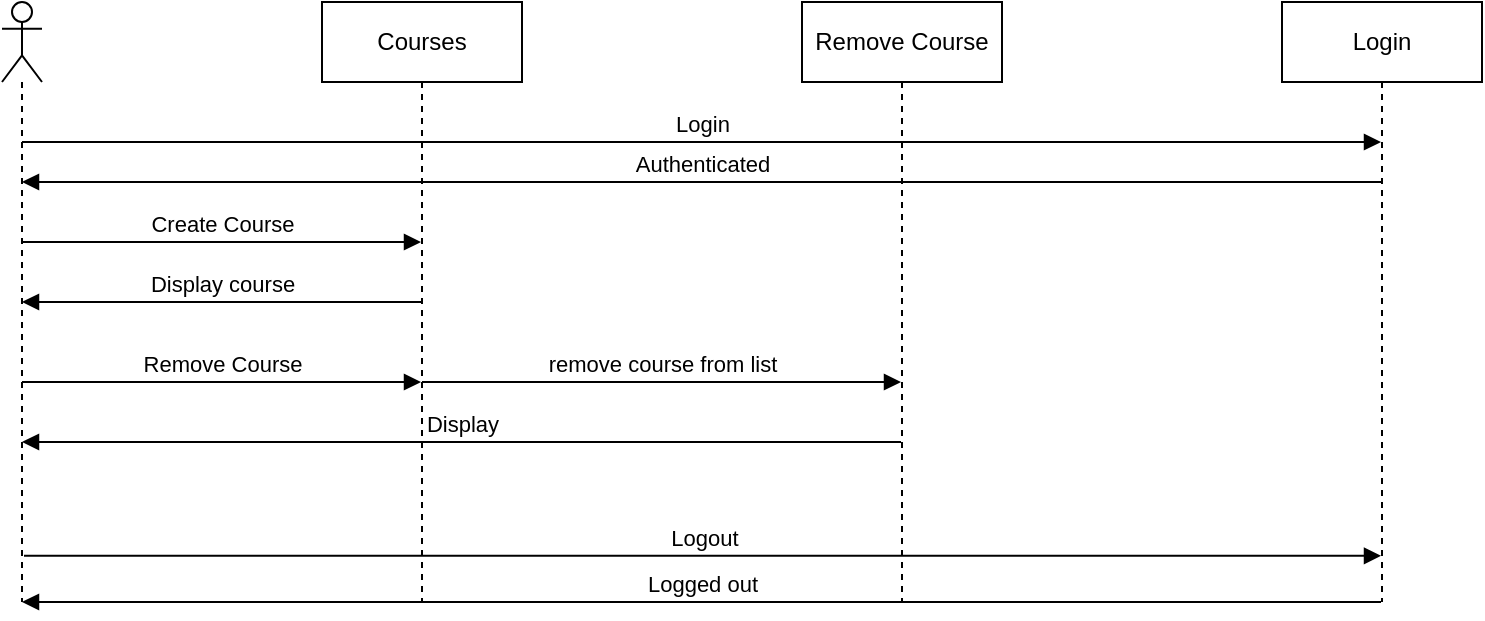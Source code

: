 <mxfile version="10.8.0" type="device"><diagram id="FHIzIjbaTWDtAApdwXQo" name="Page-1"><mxGraphModel dx="1394" dy="864" grid="1" gridSize="10" guides="1" tooltips="1" connect="1" arrows="1" fold="1" page="1" pageScale="1" pageWidth="850" pageHeight="1100" math="0" shadow="0"><root><mxCell id="0"/><mxCell id="1" parent="0"/><mxCell id="UfYJQ6CQXfrNsvR00wh3-1" value="" style="shape=umlLifeline;participant=umlActor;perimeter=lifelinePerimeter;whiteSpace=wrap;html=1;container=1;collapsible=0;recursiveResize=0;verticalAlign=top;spacingTop=36;labelBackgroundColor=#ffffff;outlineConnect=0;" vertex="1" parent="1"><mxGeometry x="20" y="20" width="20" height="300" as="geometry"/></mxCell><mxCell id="UfYJQ6CQXfrNsvR00wh3-2" value="Courses" style="shape=umlLifeline;perimeter=lifelinePerimeter;whiteSpace=wrap;html=1;container=1;collapsible=0;recursiveResize=0;outlineConnect=0;" vertex="1" parent="1"><mxGeometry x="180" y="20" width="100" height="300" as="geometry"/></mxCell><mxCell id="UfYJQ6CQXfrNsvR00wh3-3" value="Login" style="shape=umlLifeline;perimeter=lifelinePerimeter;whiteSpace=wrap;html=1;container=1;collapsible=0;recursiveResize=0;outlineConnect=0;" vertex="1" parent="1"><mxGeometry x="660" y="20" width="100" height="300" as="geometry"/></mxCell><mxCell id="UfYJQ6CQXfrNsvR00wh3-4" value="Remove Course" style="shape=umlLifeline;perimeter=lifelinePerimeter;whiteSpace=wrap;html=1;container=1;collapsible=0;recursiveResize=0;outlineConnect=0;" vertex="1" parent="1"><mxGeometry x="420" y="20" width="100" height="300" as="geometry"/></mxCell><mxCell id="UfYJQ6CQXfrNsvR00wh3-5" value="Logout&lt;br&gt;" style="html=1;verticalAlign=bottom;endArrow=block;exitX=0.55;exitY=0.923;exitDx=0;exitDy=0;exitPerimeter=0;" edge="1" parent="1" source="UfYJQ6CQXfrNsvR00wh3-1" target="UfYJQ6CQXfrNsvR00wh3-3"><mxGeometry width="80" relative="1" as="geometry"><mxPoint x="20" y="340" as="sourcePoint"/><mxPoint x="100" y="340" as="targetPoint"/></mxGeometry></mxCell><mxCell id="UfYJQ6CQXfrNsvR00wh3-6" value="Logged out&lt;br&gt;" style="html=1;verticalAlign=bottom;endArrow=block;" edge="1" parent="1" source="UfYJQ6CQXfrNsvR00wh3-3" target="UfYJQ6CQXfrNsvR00wh3-1"><mxGeometry width="80" relative="1" as="geometry"><mxPoint x="20" y="340" as="sourcePoint"/><mxPoint x="100" y="340" as="targetPoint"/><Array as="points"><mxPoint x="310" y="320"/></Array></mxGeometry></mxCell><mxCell id="UfYJQ6CQXfrNsvR00wh3-7" value="Create Course" style="html=1;verticalAlign=bottom;endArrow=block;" edge="1" parent="1" source="UfYJQ6CQXfrNsvR00wh3-1" target="UfYJQ6CQXfrNsvR00wh3-2"><mxGeometry width="80" relative="1" as="geometry"><mxPoint x="20" y="350" as="sourcePoint"/><mxPoint x="100" y="350" as="targetPoint"/><Array as="points"><mxPoint x="150" y="140"/><mxPoint x="200" y="140"/></Array></mxGeometry></mxCell><mxCell id="UfYJQ6CQXfrNsvR00wh3-8" value="Display course&lt;br&gt;" style="html=1;verticalAlign=bottom;endArrow=block;" edge="1" parent="1" source="UfYJQ6CQXfrNsvR00wh3-2" target="UfYJQ6CQXfrNsvR00wh3-1"><mxGeometry width="80" relative="1" as="geometry"><mxPoint x="20" y="350" as="sourcePoint"/><mxPoint x="100" y="350" as="targetPoint"/><Array as="points"><mxPoint x="230" y="170"/></Array></mxGeometry></mxCell><mxCell id="UfYJQ6CQXfrNsvR00wh3-9" value="Remove Course&lt;br&gt;" style="html=1;verticalAlign=bottom;endArrow=block;" edge="1" parent="1" source="UfYJQ6CQXfrNsvR00wh3-1" target="UfYJQ6CQXfrNsvR00wh3-2"><mxGeometry width="80" relative="1" as="geometry"><mxPoint x="20" y="350" as="sourcePoint"/><mxPoint x="100" y="350" as="targetPoint"/><Array as="points"><mxPoint x="70" y="210"/><mxPoint x="190" y="210"/></Array></mxGeometry></mxCell><mxCell id="UfYJQ6CQXfrNsvR00wh3-10" value="remove course from list&lt;br&gt;" style="html=1;verticalAlign=bottom;endArrow=block;" edge="1" parent="1" source="UfYJQ6CQXfrNsvR00wh3-2" target="UfYJQ6CQXfrNsvR00wh3-4"><mxGeometry width="80" relative="1" as="geometry"><mxPoint x="20" y="350" as="sourcePoint"/><mxPoint x="100" y="350" as="targetPoint"/><Array as="points"><mxPoint x="240" y="210"/><mxPoint x="310" y="210"/></Array></mxGeometry></mxCell><mxCell id="UfYJQ6CQXfrNsvR00wh3-11" value="Display" style="html=1;verticalAlign=bottom;endArrow=block;" edge="1" parent="1" source="UfYJQ6CQXfrNsvR00wh3-4" target="UfYJQ6CQXfrNsvR00wh3-1"><mxGeometry width="80" relative="1" as="geometry"><mxPoint x="20" y="350" as="sourcePoint"/><mxPoint x="100" y="350" as="targetPoint"/><Array as="points"><mxPoint x="90" y="240"/></Array></mxGeometry></mxCell><mxCell id="UfYJQ6CQXfrNsvR00wh3-12" value="Login&lt;br&gt;" style="html=1;verticalAlign=bottom;endArrow=block;" edge="1" parent="1" source="UfYJQ6CQXfrNsvR00wh3-1" target="UfYJQ6CQXfrNsvR00wh3-3"><mxGeometry width="80" relative="1" as="geometry"><mxPoint x="20" y="350" as="sourcePoint"/><mxPoint x="100" y="350" as="targetPoint"/><Array as="points"><mxPoint x="420" y="90"/></Array></mxGeometry></mxCell><mxCell id="UfYJQ6CQXfrNsvR00wh3-13" value="Authenticated" style="html=1;verticalAlign=bottom;endArrow=block;" edge="1" parent="1" source="UfYJQ6CQXfrNsvR00wh3-3" target="UfYJQ6CQXfrNsvR00wh3-1"><mxGeometry width="80" relative="1" as="geometry"><mxPoint x="20" y="350" as="sourcePoint"/><mxPoint x="100" y="350" as="targetPoint"/><Array as="points"><mxPoint x="540" y="110"/></Array></mxGeometry></mxCell></root></mxGraphModel></diagram></mxfile>